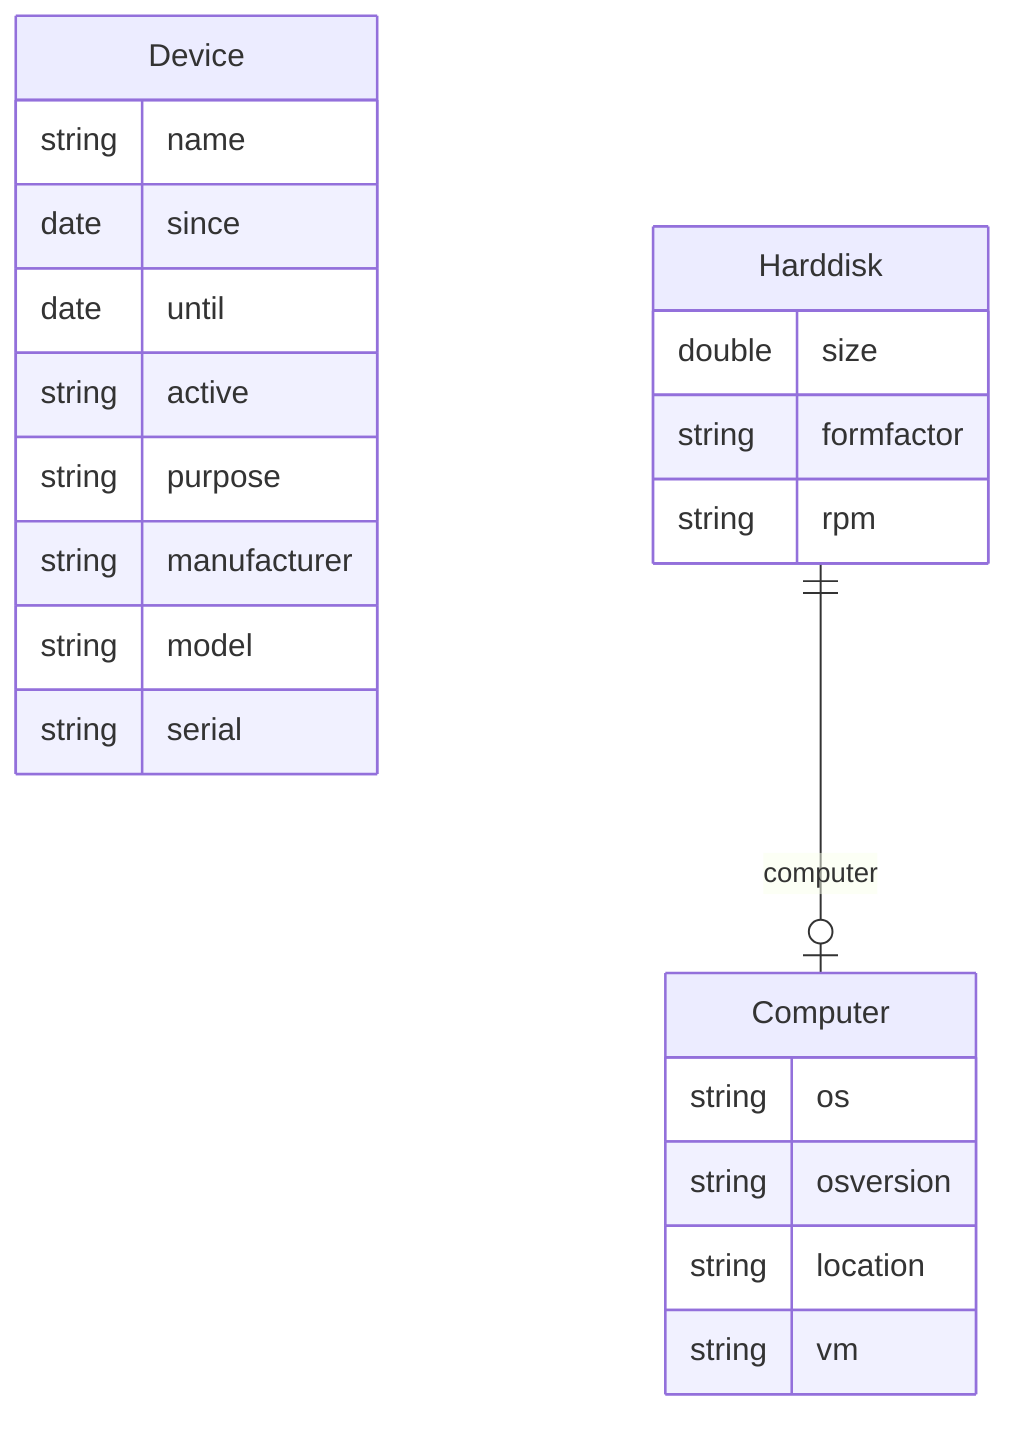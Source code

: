 erDiagram
Device {
    string name  
    date since  
    date until  
    string active  
    string purpose  
    string manufacturer  
    string model  
    string serial  
}
Computer {
    string os  
    string osversion  
    string location  
    string vm  
}
Harddisk {
    double size  
    string formfactor  
    string rpm  
}

Harddisk ||--|o Computer : "computer"